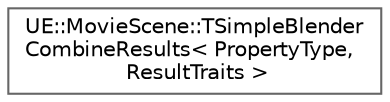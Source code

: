 digraph "Graphical Class Hierarchy"
{
 // INTERACTIVE_SVG=YES
 // LATEX_PDF_SIZE
  bgcolor="transparent";
  edge [fontname=Helvetica,fontsize=10,labelfontname=Helvetica,labelfontsize=10];
  node [fontname=Helvetica,fontsize=10,shape=box,height=0.2,width=0.4];
  rankdir="LR";
  Node0 [id="Node000000",label="UE::MovieScene::TSimpleBlender\lCombineResults\< PropertyType,\l ResultTraits \>",height=0.2,width=0.4,color="grey40", fillcolor="white", style="filled",URL="$d4/dd7/structUE_1_1MovieScene_1_1TSimpleBlenderCombineResults.html",tooltip=" "];
}

